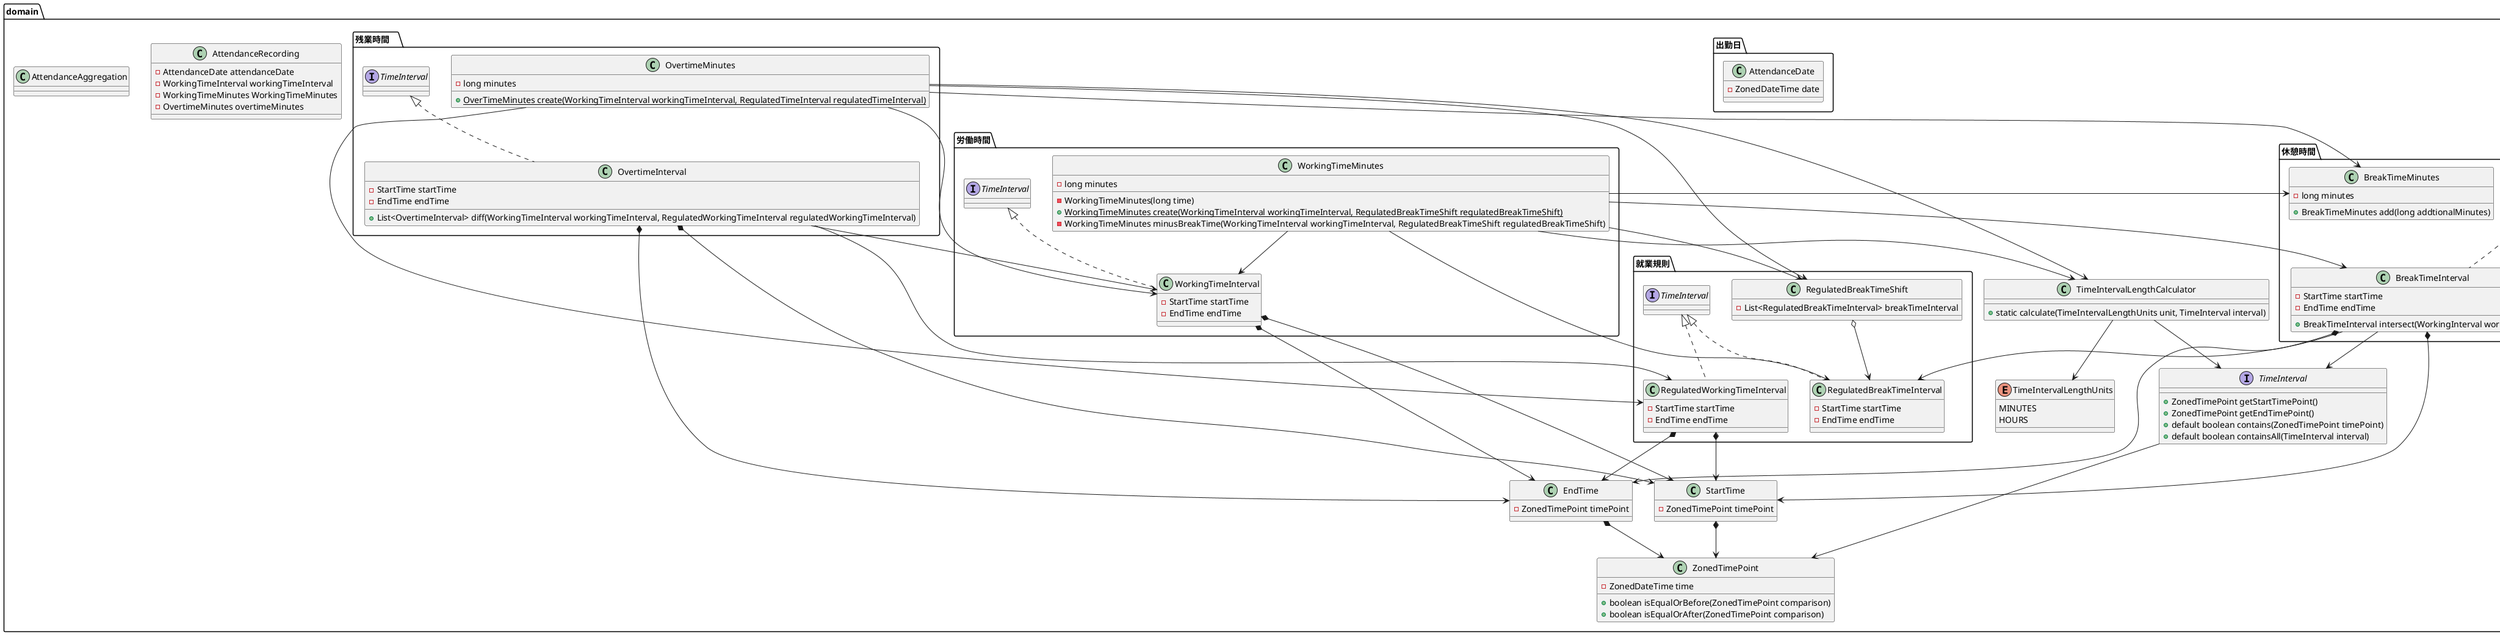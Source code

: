 @startuml

package domain {
    package 出勤日 {
        class AttendanceDate {
            - ZonedDateTime date
        }
    }
    class ZonedTimePoint {
        - ZonedDateTime time
        + boolean isEqualOrBefore(ZonedTimePoint comparison) 
        + boolean isEqualOrAfter(ZonedTimePoint comparison) 
    }
    class StartTime {
        - ZonedTimePoint timePoint
    }
    class EndTime {
        - ZonedTimePoint timePoint
    }
    StartTime *--> ZonedTimePoint
    EndTime *--> ZonedTimePoint
    
    interface TimeInterval {
        + ZonedTimePoint getStartTimePoint()
        + ZonedTimePoint getEndTimePoint()
        + default boolean contains(ZonedTimePoint timePoint)
        + default boolean containsAll(TimeInterval interval)
    }

    package 労働時間 {
        class WorkingTimeInterval implements TimeInterval {
            - StartTime startTime
            - EndTime endTime
        }
        class WorkingTimeMinutes {
            - long minutes
            - WorkingTimeMinutes(long time)
            {static} + WorkingTimeMinutes create(WorkingTimeInterval workingTimeInterval, RegulatedBreakTimeShift regulatedBreakTimeShift)
            - WorkingTimeMinutes minusBreakTime(WorkingTimeInterval workingTimeInterval, RegulatedBreakTimeShift regulatedBreakTimeShift)
        }
        WorkingTimeInterval *--> StartTime
        WorkingTimeInterval *--> EndTime
    }

    package 休憩時間 {
        class BreakTimeInterval implements TimeInterval {
            - StartTime startTime
            - EndTime endTime
            + BreakTimeInterval intersect(WorkingInterval workingInterval)
        }
        class BreakTimeMinutes {
            - long minutes
            + BreakTimeMinutes add(long addtionalMinutes)
        }
        BreakTimeInterval *--> StartTime
        BreakTimeInterval *--> EndTime
    }

    package 就業規則 {
        class RegulatedWorkingTimeInterval implements TimeInterval {
            - StartTime startTime
            - EndTime endTime
        }
        class RegulatedBreakTimeInterval implements TimeInterval {
            - StartTime startTime
            - EndTime endTime
        }
        class RegulatedBreakTimeShift {
            - List<RegulatedBreakTimeInterval> breakTimeInterval
        }
        RegulatedWorkingTimeInterval *--> StartTime
        RegulatedWorkingTimeInterval *--> EndTime
        RegulatedBreakTimeShift o--> RegulatedBreakTimeInterval
    }

    package 残業時間　{
        class OvertimeInterval implements TimeInterval {
            - StartTime startTime
            - EndTime endTime
            + List<OvertimeInterval> diff(WorkingTimeInterval workingTimeInterval, RegulatedWorkingTimeInterval regulatedWorkingTimeInterval)
        }
        class OvertimeMinutes {
            - long minutes
            {static} + OverTimeMinutes create(WorkingTimeInterval workingTimeInterval, RegulatedTimeInterval regulatedTimeInterval)
        }
        OvertimeInterval *--> StartTime
        OvertimeInterval *--> EndTime
    }

    class TimeIntervalLengthCalculator {
        + static calculate(TimeIntervalLengthUnits unit, TimeInterval interval)
    }
    enum TimeIntervalLengthUnits {
        MINUTES
        HOURS
    }

    class AttendanceRecording {
        - AttendanceDate attendanceDate
        - WorkingTimeInterval workingTimeInterval
        - WorkingTimeMinutes WorkingTimeMinutes
        - OvertimeMinutes overtimeMinutes
    }

    class AttendanceAggregation {
    }

    TimeIntervalLengthCalculator --> TimeIntervalLengthUnits
    TimeIntervalLengthCalculator --> TimeInterval

    TimeInterval --> ZonedTimePoint

    BreakTimeInterval --> TimeInterval
    BreakTimeInterval --> RegulatedBreakTimeInterval
    OvertimeInterval --> WorkingTimeInterval
    OvertimeInterval --> RegulatedWorkingTimeInterval

    WorkingTimeMinutes --> TimeIntervalLengthCalculator
    WorkingTimeMinutes --> RegulatedBreakTimeShift
    WorkingTimeMinutes --> WorkingTimeInterval
    WorkingTimeMinutes --> RegulatedBreakTimeInterval
    WorkingTimeMinutes --> BreakTimeInterval
    WorkingTimeMinutes --> BreakTimeMinutes

    OvertimeMinutes --> WorkingTimeInterval
    OvertimeMinutes --> RegulatedWorkingTimeInterval
    OvertimeMinutes --> TimeIntervalLengthCalculator
    OvertimeMinutes --> RegulatedBreakTimeShift
    OvertimeMinutes --> BreakTimeMinutes



}

' package service {
'     class AttendanceRecordingService {
'         - AttendanceRepository attendanceRepository
'         + void register()
'     }
'     class AttendanceAggregationService {
'         - AttendanceRepository attendanceRepository
'         + AttendanceAggregation aggregateByMonth()
'     }

'     interface AttendanceRepository {
'         + register(AttendanceRecording attendanceRecording)
'         + BreakTimeIntervalShift fetchBreakTimeList(AttendanceDate attendanceDate)
'         + RegulatedTimeInterval fetchRegulatedWorkingTimeInterval(AttendanceDate attendanceDate)
'         ' + fetchByMonth(WorkingTimeMinutesCalculation WorkingTimeMinutesCalculation)
'     }
'     AttendanceRecordingService   *--> AttendanceRepository
'     AttendanceAggregationService *--> AttendanceRepository
' }

' package datasource {
'     class AttendanceRepositoryCsv {
'         + register(AttendanceRecording attendanceRecording)
'         + BreakTimeIntervalShift fetchBreakTimeList(AttendanceDate attendanceDate)
'         + RegulatedTimeInterval fetchRegulatedWorkingTimeInterval(AttendanceDate attendanceDate)
'         ' + fetchByMonth(WorkingTimeMinutesCalculation WorkingTimeMinutesCalculation)
'     }

'     ' class WorkingTimeMinutesTableMapper {
'         ' + register(AttendanceRecording attendanceRecording)
'         ' + BreakTimeIntervalShift fetchBreakTimeList(AttendanceDate attendanceDate)
'         ' + RegulatedTimeInterval fetchRegulatedWorkingTimeInterval(AttendanceDate attendanceDate)
'         ' + fetchByMonth(WorkingTimeMinutesCalculation WorkingTimeMinutesCalculation)
'     ' }
' }

' package controller {
'     class AttendanceController {
'         - AttendanceRecordingService attendanceRecordingService
'         - AttendanceAggregationService attendanceAggregationService
'         + void record()
'         + void aggregate()
'     }
' }

' controller .. service
' service .. datasource

@enduml